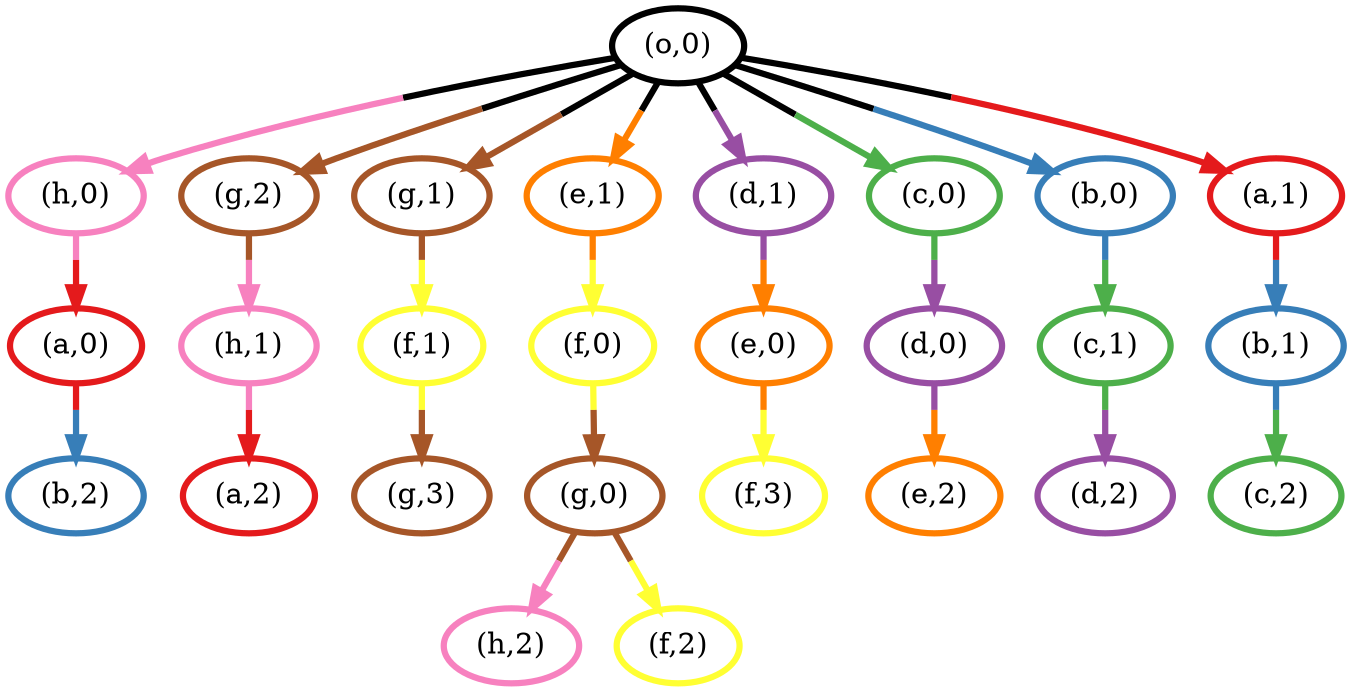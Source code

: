 digraph G {
	26 [penwidth=3,colorscheme=set19,color=1392771600,label="(o,0)"]
	25 [penwidth=3,colorscheme=set19,color=1,label="(a,2)"]
	24 [penwidth=3,colorscheme=set19,color=8,label="(h,0)"]
	23 [penwidth=3,colorscheme=set19,color=8,label="(h,1)"]
	22 [penwidth=3,colorscheme=set19,color=7,label="(g,2)"]
	21 [penwidth=3,colorscheme=set19,color=7,label="(g,1)"]
	20 [penwidth=3,colorscheme=set19,color=8,label="(h,2)"]
	19 [penwidth=3,colorscheme=set19,color=6,label="(f,2)"]
	18 [penwidth=3,colorscheme=set19,color=7,label="(g,3)"]
	17 [penwidth=3,colorscheme=set19,color=6,label="(f,1)"]
	16 [penwidth=3,colorscheme=set19,color=7,label="(g,0)"]
	15 [penwidth=3,colorscheme=set19,color=6,label="(f,0)"]
	14 [penwidth=3,colorscheme=set19,color=5,label="(e,1)"]
	13 [penwidth=3,colorscheme=set19,color=6,label="(f,3)"]
	12 [penwidth=3,colorscheme=set19,color=5,label="(e,0)"]
	11 [penwidth=3,colorscheme=set19,color=4,label="(d,1)"]
	10 [penwidth=3,colorscheme=set19,color=5,label="(e,2)"]
	9 [penwidth=3,colorscheme=set19,color=4,label="(d,2)"]
	8 [penwidth=3,colorscheme=set19,color=4,label="(d,0)"]
	7 [penwidth=3,colorscheme=set19,color=3,label="(c,0)"]
	6 [penwidth=3,colorscheme=set19,color=3,label="(c,2)"]
	5 [penwidth=3,colorscheme=set19,color=3,label="(c,1)"]
	4 [penwidth=3,colorscheme=set19,color=2,label="(b,0)"]
	3 [penwidth=3,colorscheme=set19,color=2,label="(b,1)"]
	2 [penwidth=3,colorscheme=set19,color=1,label="(a,1)"]
	1 [penwidth=3,colorscheme=set19,color=2,label="(b,2)"]
	0 [penwidth=3,colorscheme=set19,color=1,label="(a,0)"]
	26 -> 24 [penwidth=3,colorscheme=set19,color="1392771600;0.5:8"]
	26 -> 22 [penwidth=3,colorscheme=set19,color="1392771600;0.5:7"]
	26 -> 21 [penwidth=3,colorscheme=set19,color="1392771600;0.5:7"]
	26 -> 14 [penwidth=3,colorscheme=set19,color="1392771600;0.5:5"]
	26 -> 11 [penwidth=3,colorscheme=set19,color="1392771600;0.5:4"]
	26 -> 7 [penwidth=3,colorscheme=set19,color="1392771600;0.5:3"]
	26 -> 4 [penwidth=3,colorscheme=set19,color="1392771600;0.5:2"]
	26 -> 2 [penwidth=3,colorscheme=set19,color="1392771600;0.5:1"]
	24 -> 0 [penwidth=3,colorscheme=set19,color="8;0.5:1"]
	23 -> 25 [penwidth=3,colorscheme=set19,color="8;0.5:1"]
	22 -> 23 [penwidth=3,colorscheme=set19,color="7;0.5:8"]
	21 -> 17 [penwidth=3,colorscheme=set19,color="7;0.5:6"]
	17 -> 18 [penwidth=3,colorscheme=set19,color="6;0.5:7"]
	16 -> 20 [penwidth=3,colorscheme=set19,color="7;0.5:8"]
	16 -> 19 [penwidth=3,colorscheme=set19,color="7;0.5:6"]
	15 -> 16 [penwidth=3,colorscheme=set19,color="6;0.5:7"]
	14 -> 15 [penwidth=3,colorscheme=set19,color="5;0.5:6"]
	12 -> 13 [penwidth=3,colorscheme=set19,color="5;0.5:6"]
	11 -> 12 [penwidth=3,colorscheme=set19,color="4;0.5:5"]
	8 -> 10 [penwidth=3,colorscheme=set19,color="4;0.5:5"]
	7 -> 8 [penwidth=3,colorscheme=set19,color="3;0.5:4"]
	5 -> 9 [penwidth=3,colorscheme=set19,color="3;0.5:4"]
	4 -> 5 [penwidth=3,colorscheme=set19,color="2;0.5:3"]
	3 -> 6 [penwidth=3,colorscheme=set19,color="2;0.5:3"]
	2 -> 3 [penwidth=3,colorscheme=set19,color="1;0.5:2"]
	0 -> 1 [penwidth=3,colorscheme=set19,color="1;0.5:2"]
}